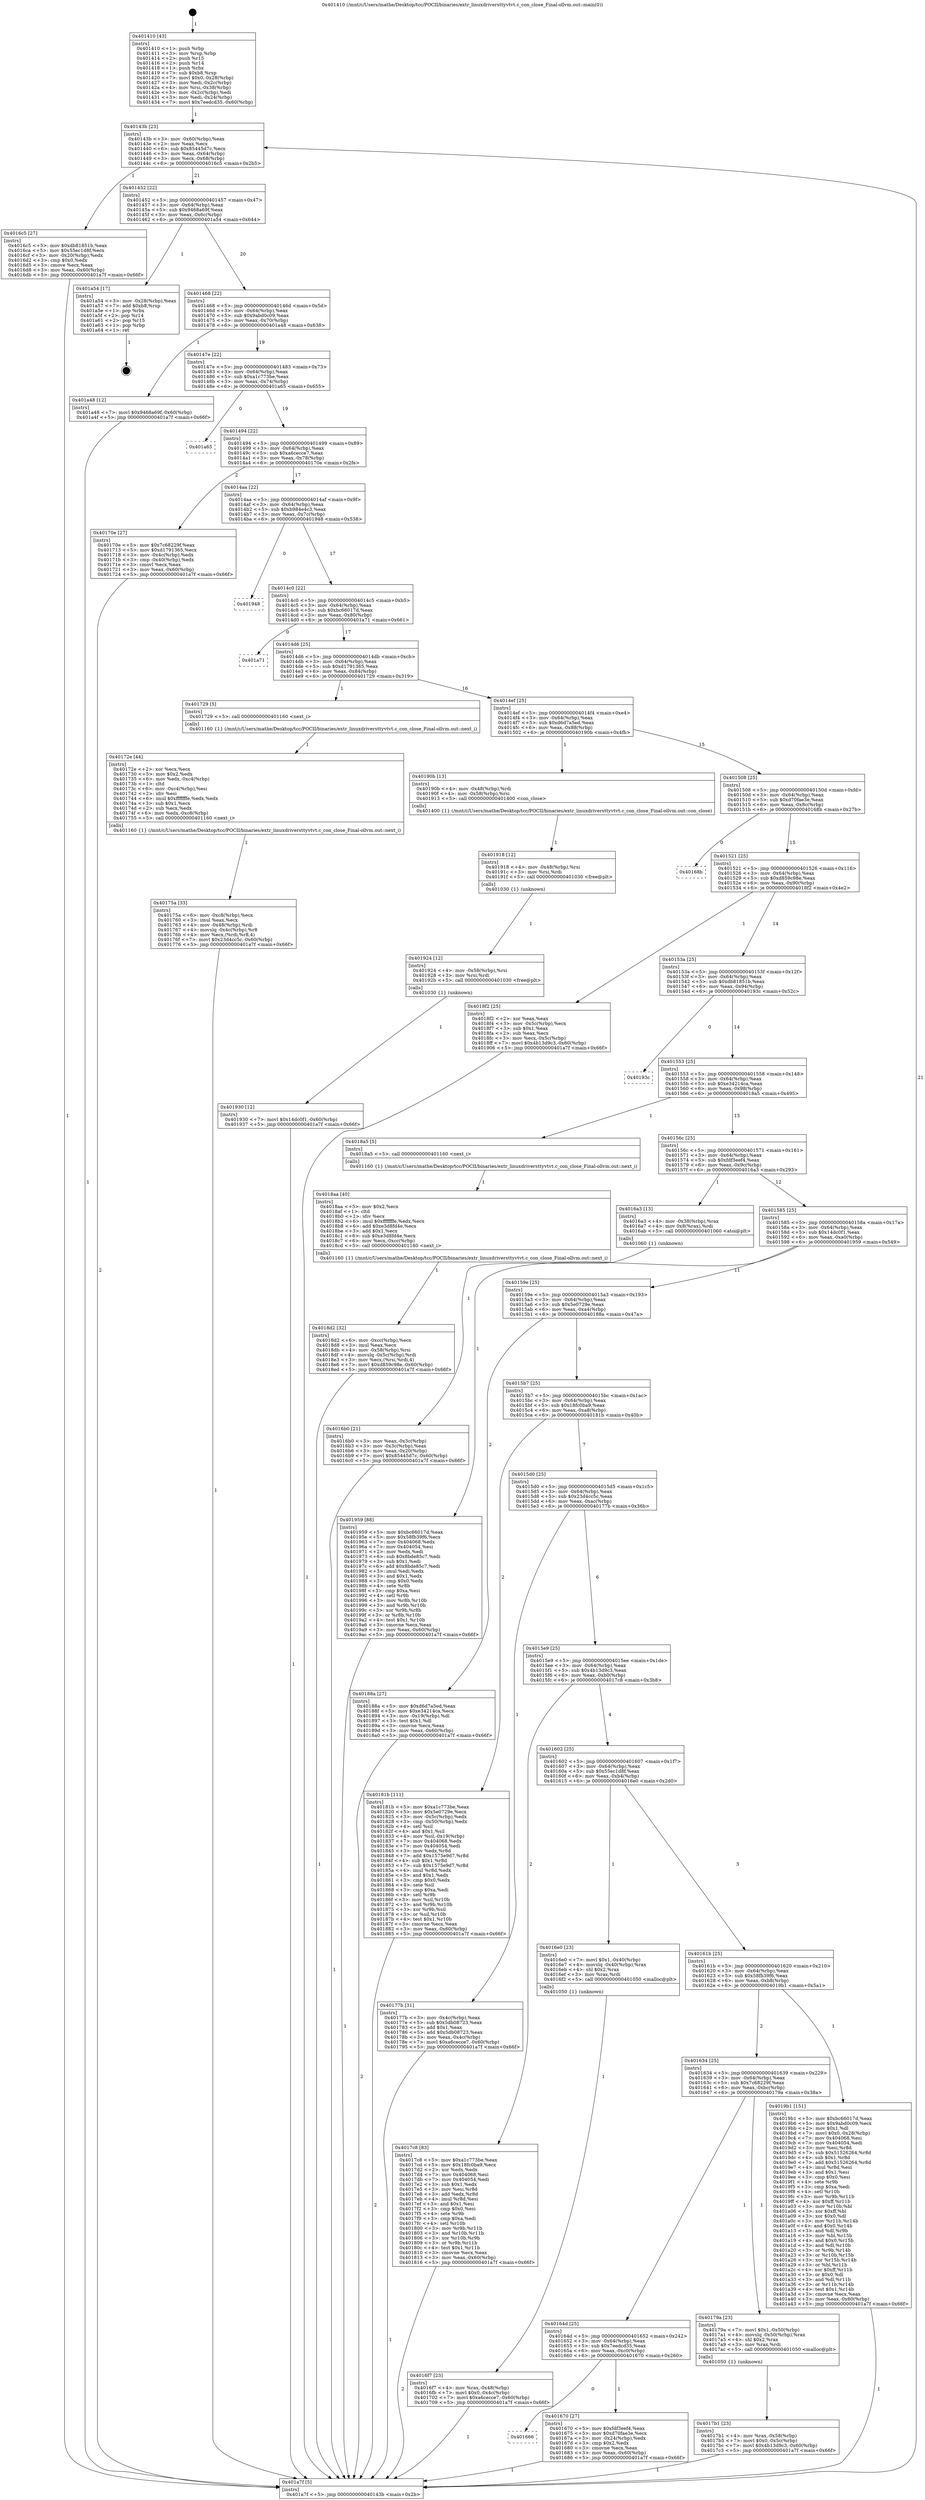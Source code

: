digraph "0x401410" {
  label = "0x401410 (/mnt/c/Users/mathe/Desktop/tcc/POCII/binaries/extr_linuxdriversttyvtvt.c_con_close_Final-ollvm.out::main(0))"
  labelloc = "t"
  node[shape=record]

  Entry [label="",width=0.3,height=0.3,shape=circle,fillcolor=black,style=filled]
  "0x40143b" [label="{
     0x40143b [23]\l
     | [instrs]\l
     &nbsp;&nbsp;0x40143b \<+3\>: mov -0x60(%rbp),%eax\l
     &nbsp;&nbsp;0x40143e \<+2\>: mov %eax,%ecx\l
     &nbsp;&nbsp;0x401440 \<+6\>: sub $0x85445d7c,%ecx\l
     &nbsp;&nbsp;0x401446 \<+3\>: mov %eax,-0x64(%rbp)\l
     &nbsp;&nbsp;0x401449 \<+3\>: mov %ecx,-0x68(%rbp)\l
     &nbsp;&nbsp;0x40144c \<+6\>: je 00000000004016c5 \<main+0x2b5\>\l
  }"]
  "0x4016c5" [label="{
     0x4016c5 [27]\l
     | [instrs]\l
     &nbsp;&nbsp;0x4016c5 \<+5\>: mov $0xdb81851b,%eax\l
     &nbsp;&nbsp;0x4016ca \<+5\>: mov $0x55ec1d8f,%ecx\l
     &nbsp;&nbsp;0x4016cf \<+3\>: mov -0x20(%rbp),%edx\l
     &nbsp;&nbsp;0x4016d2 \<+3\>: cmp $0x0,%edx\l
     &nbsp;&nbsp;0x4016d5 \<+3\>: cmove %ecx,%eax\l
     &nbsp;&nbsp;0x4016d8 \<+3\>: mov %eax,-0x60(%rbp)\l
     &nbsp;&nbsp;0x4016db \<+5\>: jmp 0000000000401a7f \<main+0x66f\>\l
  }"]
  "0x401452" [label="{
     0x401452 [22]\l
     | [instrs]\l
     &nbsp;&nbsp;0x401452 \<+5\>: jmp 0000000000401457 \<main+0x47\>\l
     &nbsp;&nbsp;0x401457 \<+3\>: mov -0x64(%rbp),%eax\l
     &nbsp;&nbsp;0x40145a \<+5\>: sub $0x9468a69f,%eax\l
     &nbsp;&nbsp;0x40145f \<+3\>: mov %eax,-0x6c(%rbp)\l
     &nbsp;&nbsp;0x401462 \<+6\>: je 0000000000401a54 \<main+0x644\>\l
  }"]
  Exit [label="",width=0.3,height=0.3,shape=circle,fillcolor=black,style=filled,peripheries=2]
  "0x401a54" [label="{
     0x401a54 [17]\l
     | [instrs]\l
     &nbsp;&nbsp;0x401a54 \<+3\>: mov -0x28(%rbp),%eax\l
     &nbsp;&nbsp;0x401a57 \<+7\>: add $0xb8,%rsp\l
     &nbsp;&nbsp;0x401a5e \<+1\>: pop %rbx\l
     &nbsp;&nbsp;0x401a5f \<+2\>: pop %r14\l
     &nbsp;&nbsp;0x401a61 \<+2\>: pop %r15\l
     &nbsp;&nbsp;0x401a63 \<+1\>: pop %rbp\l
     &nbsp;&nbsp;0x401a64 \<+1\>: ret\l
  }"]
  "0x401468" [label="{
     0x401468 [22]\l
     | [instrs]\l
     &nbsp;&nbsp;0x401468 \<+5\>: jmp 000000000040146d \<main+0x5d\>\l
     &nbsp;&nbsp;0x40146d \<+3\>: mov -0x64(%rbp),%eax\l
     &nbsp;&nbsp;0x401470 \<+5\>: sub $0x9abd0c09,%eax\l
     &nbsp;&nbsp;0x401475 \<+3\>: mov %eax,-0x70(%rbp)\l
     &nbsp;&nbsp;0x401478 \<+6\>: je 0000000000401a48 \<main+0x638\>\l
  }"]
  "0x401930" [label="{
     0x401930 [12]\l
     | [instrs]\l
     &nbsp;&nbsp;0x401930 \<+7\>: movl $0x14dc0f1,-0x60(%rbp)\l
     &nbsp;&nbsp;0x401937 \<+5\>: jmp 0000000000401a7f \<main+0x66f\>\l
  }"]
  "0x401a48" [label="{
     0x401a48 [12]\l
     | [instrs]\l
     &nbsp;&nbsp;0x401a48 \<+7\>: movl $0x9468a69f,-0x60(%rbp)\l
     &nbsp;&nbsp;0x401a4f \<+5\>: jmp 0000000000401a7f \<main+0x66f\>\l
  }"]
  "0x40147e" [label="{
     0x40147e [22]\l
     | [instrs]\l
     &nbsp;&nbsp;0x40147e \<+5\>: jmp 0000000000401483 \<main+0x73\>\l
     &nbsp;&nbsp;0x401483 \<+3\>: mov -0x64(%rbp),%eax\l
     &nbsp;&nbsp;0x401486 \<+5\>: sub $0xa1c773be,%eax\l
     &nbsp;&nbsp;0x40148b \<+3\>: mov %eax,-0x74(%rbp)\l
     &nbsp;&nbsp;0x40148e \<+6\>: je 0000000000401a65 \<main+0x655\>\l
  }"]
  "0x401924" [label="{
     0x401924 [12]\l
     | [instrs]\l
     &nbsp;&nbsp;0x401924 \<+4\>: mov -0x58(%rbp),%rsi\l
     &nbsp;&nbsp;0x401928 \<+3\>: mov %rsi,%rdi\l
     &nbsp;&nbsp;0x40192b \<+5\>: call 0000000000401030 \<free@plt\>\l
     | [calls]\l
     &nbsp;&nbsp;0x401030 \{1\} (unknown)\l
  }"]
  "0x401a65" [label="{
     0x401a65\l
  }", style=dashed]
  "0x401494" [label="{
     0x401494 [22]\l
     | [instrs]\l
     &nbsp;&nbsp;0x401494 \<+5\>: jmp 0000000000401499 \<main+0x89\>\l
     &nbsp;&nbsp;0x401499 \<+3\>: mov -0x64(%rbp),%eax\l
     &nbsp;&nbsp;0x40149c \<+5\>: sub $0xa6cecce7,%eax\l
     &nbsp;&nbsp;0x4014a1 \<+3\>: mov %eax,-0x78(%rbp)\l
     &nbsp;&nbsp;0x4014a4 \<+6\>: je 000000000040170e \<main+0x2fe\>\l
  }"]
  "0x401918" [label="{
     0x401918 [12]\l
     | [instrs]\l
     &nbsp;&nbsp;0x401918 \<+4\>: mov -0x48(%rbp),%rsi\l
     &nbsp;&nbsp;0x40191c \<+3\>: mov %rsi,%rdi\l
     &nbsp;&nbsp;0x40191f \<+5\>: call 0000000000401030 \<free@plt\>\l
     | [calls]\l
     &nbsp;&nbsp;0x401030 \{1\} (unknown)\l
  }"]
  "0x40170e" [label="{
     0x40170e [27]\l
     | [instrs]\l
     &nbsp;&nbsp;0x40170e \<+5\>: mov $0x7c68229f,%eax\l
     &nbsp;&nbsp;0x401713 \<+5\>: mov $0xd1791365,%ecx\l
     &nbsp;&nbsp;0x401718 \<+3\>: mov -0x4c(%rbp),%edx\l
     &nbsp;&nbsp;0x40171b \<+3\>: cmp -0x40(%rbp),%edx\l
     &nbsp;&nbsp;0x40171e \<+3\>: cmovl %ecx,%eax\l
     &nbsp;&nbsp;0x401721 \<+3\>: mov %eax,-0x60(%rbp)\l
     &nbsp;&nbsp;0x401724 \<+5\>: jmp 0000000000401a7f \<main+0x66f\>\l
  }"]
  "0x4014aa" [label="{
     0x4014aa [22]\l
     | [instrs]\l
     &nbsp;&nbsp;0x4014aa \<+5\>: jmp 00000000004014af \<main+0x9f\>\l
     &nbsp;&nbsp;0x4014af \<+3\>: mov -0x64(%rbp),%eax\l
     &nbsp;&nbsp;0x4014b2 \<+5\>: sub $0xb984e4c3,%eax\l
     &nbsp;&nbsp;0x4014b7 \<+3\>: mov %eax,-0x7c(%rbp)\l
     &nbsp;&nbsp;0x4014ba \<+6\>: je 0000000000401948 \<main+0x538\>\l
  }"]
  "0x4018d2" [label="{
     0x4018d2 [32]\l
     | [instrs]\l
     &nbsp;&nbsp;0x4018d2 \<+6\>: mov -0xcc(%rbp),%ecx\l
     &nbsp;&nbsp;0x4018d8 \<+3\>: imul %eax,%ecx\l
     &nbsp;&nbsp;0x4018db \<+4\>: mov -0x58(%rbp),%rsi\l
     &nbsp;&nbsp;0x4018df \<+4\>: movslq -0x5c(%rbp),%rdi\l
     &nbsp;&nbsp;0x4018e3 \<+3\>: mov %ecx,(%rsi,%rdi,4)\l
     &nbsp;&nbsp;0x4018e6 \<+7\>: movl $0xd859c98e,-0x60(%rbp)\l
     &nbsp;&nbsp;0x4018ed \<+5\>: jmp 0000000000401a7f \<main+0x66f\>\l
  }"]
  "0x401948" [label="{
     0x401948\l
  }", style=dashed]
  "0x4014c0" [label="{
     0x4014c0 [22]\l
     | [instrs]\l
     &nbsp;&nbsp;0x4014c0 \<+5\>: jmp 00000000004014c5 \<main+0xb5\>\l
     &nbsp;&nbsp;0x4014c5 \<+3\>: mov -0x64(%rbp),%eax\l
     &nbsp;&nbsp;0x4014c8 \<+5\>: sub $0xbc66017d,%eax\l
     &nbsp;&nbsp;0x4014cd \<+3\>: mov %eax,-0x80(%rbp)\l
     &nbsp;&nbsp;0x4014d0 \<+6\>: je 0000000000401a71 \<main+0x661\>\l
  }"]
  "0x4018aa" [label="{
     0x4018aa [40]\l
     | [instrs]\l
     &nbsp;&nbsp;0x4018aa \<+5\>: mov $0x2,%ecx\l
     &nbsp;&nbsp;0x4018af \<+1\>: cltd\l
     &nbsp;&nbsp;0x4018b0 \<+2\>: idiv %ecx\l
     &nbsp;&nbsp;0x4018b2 \<+6\>: imul $0xfffffffe,%edx,%ecx\l
     &nbsp;&nbsp;0x4018b8 \<+6\>: add $0xe3d8fd4e,%ecx\l
     &nbsp;&nbsp;0x4018be \<+3\>: add $0x1,%ecx\l
     &nbsp;&nbsp;0x4018c1 \<+6\>: sub $0xe3d8fd4e,%ecx\l
     &nbsp;&nbsp;0x4018c7 \<+6\>: mov %ecx,-0xcc(%rbp)\l
     &nbsp;&nbsp;0x4018cd \<+5\>: call 0000000000401160 \<next_i\>\l
     | [calls]\l
     &nbsp;&nbsp;0x401160 \{1\} (/mnt/c/Users/mathe/Desktop/tcc/POCII/binaries/extr_linuxdriversttyvtvt.c_con_close_Final-ollvm.out::next_i)\l
  }"]
  "0x401a71" [label="{
     0x401a71\l
  }", style=dashed]
  "0x4014d6" [label="{
     0x4014d6 [25]\l
     | [instrs]\l
     &nbsp;&nbsp;0x4014d6 \<+5\>: jmp 00000000004014db \<main+0xcb\>\l
     &nbsp;&nbsp;0x4014db \<+3\>: mov -0x64(%rbp),%eax\l
     &nbsp;&nbsp;0x4014de \<+5\>: sub $0xd1791365,%eax\l
     &nbsp;&nbsp;0x4014e3 \<+6\>: mov %eax,-0x84(%rbp)\l
     &nbsp;&nbsp;0x4014e9 \<+6\>: je 0000000000401729 \<main+0x319\>\l
  }"]
  "0x4017b1" [label="{
     0x4017b1 [23]\l
     | [instrs]\l
     &nbsp;&nbsp;0x4017b1 \<+4\>: mov %rax,-0x58(%rbp)\l
     &nbsp;&nbsp;0x4017b5 \<+7\>: movl $0x0,-0x5c(%rbp)\l
     &nbsp;&nbsp;0x4017bc \<+7\>: movl $0x4b13d9c3,-0x60(%rbp)\l
     &nbsp;&nbsp;0x4017c3 \<+5\>: jmp 0000000000401a7f \<main+0x66f\>\l
  }"]
  "0x401729" [label="{
     0x401729 [5]\l
     | [instrs]\l
     &nbsp;&nbsp;0x401729 \<+5\>: call 0000000000401160 \<next_i\>\l
     | [calls]\l
     &nbsp;&nbsp;0x401160 \{1\} (/mnt/c/Users/mathe/Desktop/tcc/POCII/binaries/extr_linuxdriversttyvtvt.c_con_close_Final-ollvm.out::next_i)\l
  }"]
  "0x4014ef" [label="{
     0x4014ef [25]\l
     | [instrs]\l
     &nbsp;&nbsp;0x4014ef \<+5\>: jmp 00000000004014f4 \<main+0xe4\>\l
     &nbsp;&nbsp;0x4014f4 \<+3\>: mov -0x64(%rbp),%eax\l
     &nbsp;&nbsp;0x4014f7 \<+5\>: sub $0xd6d7a5ed,%eax\l
     &nbsp;&nbsp;0x4014fc \<+6\>: mov %eax,-0x88(%rbp)\l
     &nbsp;&nbsp;0x401502 \<+6\>: je 000000000040190b \<main+0x4fb\>\l
  }"]
  "0x40175a" [label="{
     0x40175a [33]\l
     | [instrs]\l
     &nbsp;&nbsp;0x40175a \<+6\>: mov -0xc8(%rbp),%ecx\l
     &nbsp;&nbsp;0x401760 \<+3\>: imul %eax,%ecx\l
     &nbsp;&nbsp;0x401763 \<+4\>: mov -0x48(%rbp),%rdi\l
     &nbsp;&nbsp;0x401767 \<+4\>: movslq -0x4c(%rbp),%r8\l
     &nbsp;&nbsp;0x40176b \<+4\>: mov %ecx,(%rdi,%r8,4)\l
     &nbsp;&nbsp;0x40176f \<+7\>: movl $0x23d4cc5c,-0x60(%rbp)\l
     &nbsp;&nbsp;0x401776 \<+5\>: jmp 0000000000401a7f \<main+0x66f\>\l
  }"]
  "0x40190b" [label="{
     0x40190b [13]\l
     | [instrs]\l
     &nbsp;&nbsp;0x40190b \<+4\>: mov -0x48(%rbp),%rdi\l
     &nbsp;&nbsp;0x40190f \<+4\>: mov -0x58(%rbp),%rsi\l
     &nbsp;&nbsp;0x401913 \<+5\>: call 0000000000401400 \<con_close\>\l
     | [calls]\l
     &nbsp;&nbsp;0x401400 \{1\} (/mnt/c/Users/mathe/Desktop/tcc/POCII/binaries/extr_linuxdriversttyvtvt.c_con_close_Final-ollvm.out::con_close)\l
  }"]
  "0x401508" [label="{
     0x401508 [25]\l
     | [instrs]\l
     &nbsp;&nbsp;0x401508 \<+5\>: jmp 000000000040150d \<main+0xfd\>\l
     &nbsp;&nbsp;0x40150d \<+3\>: mov -0x64(%rbp),%eax\l
     &nbsp;&nbsp;0x401510 \<+5\>: sub $0xd70fae3e,%eax\l
     &nbsp;&nbsp;0x401515 \<+6\>: mov %eax,-0x8c(%rbp)\l
     &nbsp;&nbsp;0x40151b \<+6\>: je 000000000040168b \<main+0x27b\>\l
  }"]
  "0x40172e" [label="{
     0x40172e [44]\l
     | [instrs]\l
     &nbsp;&nbsp;0x40172e \<+2\>: xor %ecx,%ecx\l
     &nbsp;&nbsp;0x401730 \<+5\>: mov $0x2,%edx\l
     &nbsp;&nbsp;0x401735 \<+6\>: mov %edx,-0xc4(%rbp)\l
     &nbsp;&nbsp;0x40173b \<+1\>: cltd\l
     &nbsp;&nbsp;0x40173c \<+6\>: mov -0xc4(%rbp),%esi\l
     &nbsp;&nbsp;0x401742 \<+2\>: idiv %esi\l
     &nbsp;&nbsp;0x401744 \<+6\>: imul $0xfffffffe,%edx,%edx\l
     &nbsp;&nbsp;0x40174a \<+3\>: sub $0x1,%ecx\l
     &nbsp;&nbsp;0x40174d \<+2\>: sub %ecx,%edx\l
     &nbsp;&nbsp;0x40174f \<+6\>: mov %edx,-0xc8(%rbp)\l
     &nbsp;&nbsp;0x401755 \<+5\>: call 0000000000401160 \<next_i\>\l
     | [calls]\l
     &nbsp;&nbsp;0x401160 \{1\} (/mnt/c/Users/mathe/Desktop/tcc/POCII/binaries/extr_linuxdriversttyvtvt.c_con_close_Final-ollvm.out::next_i)\l
  }"]
  "0x40168b" [label="{
     0x40168b\l
  }", style=dashed]
  "0x401521" [label="{
     0x401521 [25]\l
     | [instrs]\l
     &nbsp;&nbsp;0x401521 \<+5\>: jmp 0000000000401526 \<main+0x116\>\l
     &nbsp;&nbsp;0x401526 \<+3\>: mov -0x64(%rbp),%eax\l
     &nbsp;&nbsp;0x401529 \<+5\>: sub $0xd859c98e,%eax\l
     &nbsp;&nbsp;0x40152e \<+6\>: mov %eax,-0x90(%rbp)\l
     &nbsp;&nbsp;0x401534 \<+6\>: je 00000000004018f2 \<main+0x4e2\>\l
  }"]
  "0x4016f7" [label="{
     0x4016f7 [23]\l
     | [instrs]\l
     &nbsp;&nbsp;0x4016f7 \<+4\>: mov %rax,-0x48(%rbp)\l
     &nbsp;&nbsp;0x4016fb \<+7\>: movl $0x0,-0x4c(%rbp)\l
     &nbsp;&nbsp;0x401702 \<+7\>: movl $0xa6cecce7,-0x60(%rbp)\l
     &nbsp;&nbsp;0x401709 \<+5\>: jmp 0000000000401a7f \<main+0x66f\>\l
  }"]
  "0x4018f2" [label="{
     0x4018f2 [25]\l
     | [instrs]\l
     &nbsp;&nbsp;0x4018f2 \<+2\>: xor %eax,%eax\l
     &nbsp;&nbsp;0x4018f4 \<+3\>: mov -0x5c(%rbp),%ecx\l
     &nbsp;&nbsp;0x4018f7 \<+3\>: sub $0x1,%eax\l
     &nbsp;&nbsp;0x4018fa \<+2\>: sub %eax,%ecx\l
     &nbsp;&nbsp;0x4018fc \<+3\>: mov %ecx,-0x5c(%rbp)\l
     &nbsp;&nbsp;0x4018ff \<+7\>: movl $0x4b13d9c3,-0x60(%rbp)\l
     &nbsp;&nbsp;0x401906 \<+5\>: jmp 0000000000401a7f \<main+0x66f\>\l
  }"]
  "0x40153a" [label="{
     0x40153a [25]\l
     | [instrs]\l
     &nbsp;&nbsp;0x40153a \<+5\>: jmp 000000000040153f \<main+0x12f\>\l
     &nbsp;&nbsp;0x40153f \<+3\>: mov -0x64(%rbp),%eax\l
     &nbsp;&nbsp;0x401542 \<+5\>: sub $0xdb81851b,%eax\l
     &nbsp;&nbsp;0x401547 \<+6\>: mov %eax,-0x94(%rbp)\l
     &nbsp;&nbsp;0x40154d \<+6\>: je 000000000040193c \<main+0x52c\>\l
  }"]
  "0x4016b0" [label="{
     0x4016b0 [21]\l
     | [instrs]\l
     &nbsp;&nbsp;0x4016b0 \<+3\>: mov %eax,-0x3c(%rbp)\l
     &nbsp;&nbsp;0x4016b3 \<+3\>: mov -0x3c(%rbp),%eax\l
     &nbsp;&nbsp;0x4016b6 \<+3\>: mov %eax,-0x20(%rbp)\l
     &nbsp;&nbsp;0x4016b9 \<+7\>: movl $0x85445d7c,-0x60(%rbp)\l
     &nbsp;&nbsp;0x4016c0 \<+5\>: jmp 0000000000401a7f \<main+0x66f\>\l
  }"]
  "0x40193c" [label="{
     0x40193c\l
  }", style=dashed]
  "0x401553" [label="{
     0x401553 [25]\l
     | [instrs]\l
     &nbsp;&nbsp;0x401553 \<+5\>: jmp 0000000000401558 \<main+0x148\>\l
     &nbsp;&nbsp;0x401558 \<+3\>: mov -0x64(%rbp),%eax\l
     &nbsp;&nbsp;0x40155b \<+5\>: sub $0xe34214ca,%eax\l
     &nbsp;&nbsp;0x401560 \<+6\>: mov %eax,-0x98(%rbp)\l
     &nbsp;&nbsp;0x401566 \<+6\>: je 00000000004018a5 \<main+0x495\>\l
  }"]
  "0x401410" [label="{
     0x401410 [43]\l
     | [instrs]\l
     &nbsp;&nbsp;0x401410 \<+1\>: push %rbp\l
     &nbsp;&nbsp;0x401411 \<+3\>: mov %rsp,%rbp\l
     &nbsp;&nbsp;0x401414 \<+2\>: push %r15\l
     &nbsp;&nbsp;0x401416 \<+2\>: push %r14\l
     &nbsp;&nbsp;0x401418 \<+1\>: push %rbx\l
     &nbsp;&nbsp;0x401419 \<+7\>: sub $0xb8,%rsp\l
     &nbsp;&nbsp;0x401420 \<+7\>: movl $0x0,-0x28(%rbp)\l
     &nbsp;&nbsp;0x401427 \<+3\>: mov %edi,-0x2c(%rbp)\l
     &nbsp;&nbsp;0x40142a \<+4\>: mov %rsi,-0x38(%rbp)\l
     &nbsp;&nbsp;0x40142e \<+3\>: mov -0x2c(%rbp),%edi\l
     &nbsp;&nbsp;0x401431 \<+3\>: mov %edi,-0x24(%rbp)\l
     &nbsp;&nbsp;0x401434 \<+7\>: movl $0x7eedcd35,-0x60(%rbp)\l
  }"]
  "0x4018a5" [label="{
     0x4018a5 [5]\l
     | [instrs]\l
     &nbsp;&nbsp;0x4018a5 \<+5\>: call 0000000000401160 \<next_i\>\l
     | [calls]\l
     &nbsp;&nbsp;0x401160 \{1\} (/mnt/c/Users/mathe/Desktop/tcc/POCII/binaries/extr_linuxdriversttyvtvt.c_con_close_Final-ollvm.out::next_i)\l
  }"]
  "0x40156c" [label="{
     0x40156c [25]\l
     | [instrs]\l
     &nbsp;&nbsp;0x40156c \<+5\>: jmp 0000000000401571 \<main+0x161\>\l
     &nbsp;&nbsp;0x401571 \<+3\>: mov -0x64(%rbp),%eax\l
     &nbsp;&nbsp;0x401574 \<+5\>: sub $0xfdf3eef4,%eax\l
     &nbsp;&nbsp;0x401579 \<+6\>: mov %eax,-0x9c(%rbp)\l
     &nbsp;&nbsp;0x40157f \<+6\>: je 00000000004016a3 \<main+0x293\>\l
  }"]
  "0x401a7f" [label="{
     0x401a7f [5]\l
     | [instrs]\l
     &nbsp;&nbsp;0x401a7f \<+5\>: jmp 000000000040143b \<main+0x2b\>\l
  }"]
  "0x4016a3" [label="{
     0x4016a3 [13]\l
     | [instrs]\l
     &nbsp;&nbsp;0x4016a3 \<+4\>: mov -0x38(%rbp),%rax\l
     &nbsp;&nbsp;0x4016a7 \<+4\>: mov 0x8(%rax),%rdi\l
     &nbsp;&nbsp;0x4016ab \<+5\>: call 0000000000401060 \<atoi@plt\>\l
     | [calls]\l
     &nbsp;&nbsp;0x401060 \{1\} (unknown)\l
  }"]
  "0x401585" [label="{
     0x401585 [25]\l
     | [instrs]\l
     &nbsp;&nbsp;0x401585 \<+5\>: jmp 000000000040158a \<main+0x17a\>\l
     &nbsp;&nbsp;0x40158a \<+3\>: mov -0x64(%rbp),%eax\l
     &nbsp;&nbsp;0x40158d \<+5\>: sub $0x14dc0f1,%eax\l
     &nbsp;&nbsp;0x401592 \<+6\>: mov %eax,-0xa0(%rbp)\l
     &nbsp;&nbsp;0x401598 \<+6\>: je 0000000000401959 \<main+0x549\>\l
  }"]
  "0x401666" [label="{
     0x401666\l
  }", style=dashed]
  "0x401959" [label="{
     0x401959 [88]\l
     | [instrs]\l
     &nbsp;&nbsp;0x401959 \<+5\>: mov $0xbc66017d,%eax\l
     &nbsp;&nbsp;0x40195e \<+5\>: mov $0x58fb39f6,%ecx\l
     &nbsp;&nbsp;0x401963 \<+7\>: mov 0x404068,%edx\l
     &nbsp;&nbsp;0x40196a \<+7\>: mov 0x404054,%esi\l
     &nbsp;&nbsp;0x401971 \<+2\>: mov %edx,%edi\l
     &nbsp;&nbsp;0x401973 \<+6\>: sub $0x8bde85c7,%edi\l
     &nbsp;&nbsp;0x401979 \<+3\>: sub $0x1,%edi\l
     &nbsp;&nbsp;0x40197c \<+6\>: add $0x8bde85c7,%edi\l
     &nbsp;&nbsp;0x401982 \<+3\>: imul %edi,%edx\l
     &nbsp;&nbsp;0x401985 \<+3\>: and $0x1,%edx\l
     &nbsp;&nbsp;0x401988 \<+3\>: cmp $0x0,%edx\l
     &nbsp;&nbsp;0x40198b \<+4\>: sete %r8b\l
     &nbsp;&nbsp;0x40198f \<+3\>: cmp $0xa,%esi\l
     &nbsp;&nbsp;0x401992 \<+4\>: setl %r9b\l
     &nbsp;&nbsp;0x401996 \<+3\>: mov %r8b,%r10b\l
     &nbsp;&nbsp;0x401999 \<+3\>: and %r9b,%r10b\l
     &nbsp;&nbsp;0x40199c \<+3\>: xor %r9b,%r8b\l
     &nbsp;&nbsp;0x40199f \<+3\>: or %r8b,%r10b\l
     &nbsp;&nbsp;0x4019a2 \<+4\>: test $0x1,%r10b\l
     &nbsp;&nbsp;0x4019a6 \<+3\>: cmovne %ecx,%eax\l
     &nbsp;&nbsp;0x4019a9 \<+3\>: mov %eax,-0x60(%rbp)\l
     &nbsp;&nbsp;0x4019ac \<+5\>: jmp 0000000000401a7f \<main+0x66f\>\l
  }"]
  "0x40159e" [label="{
     0x40159e [25]\l
     | [instrs]\l
     &nbsp;&nbsp;0x40159e \<+5\>: jmp 00000000004015a3 \<main+0x193\>\l
     &nbsp;&nbsp;0x4015a3 \<+3\>: mov -0x64(%rbp),%eax\l
     &nbsp;&nbsp;0x4015a6 \<+5\>: sub $0x5e0729e,%eax\l
     &nbsp;&nbsp;0x4015ab \<+6\>: mov %eax,-0xa4(%rbp)\l
     &nbsp;&nbsp;0x4015b1 \<+6\>: je 000000000040188a \<main+0x47a\>\l
  }"]
  "0x401670" [label="{
     0x401670 [27]\l
     | [instrs]\l
     &nbsp;&nbsp;0x401670 \<+5\>: mov $0xfdf3eef4,%eax\l
     &nbsp;&nbsp;0x401675 \<+5\>: mov $0xd70fae3e,%ecx\l
     &nbsp;&nbsp;0x40167a \<+3\>: mov -0x24(%rbp),%edx\l
     &nbsp;&nbsp;0x40167d \<+3\>: cmp $0x2,%edx\l
     &nbsp;&nbsp;0x401680 \<+3\>: cmovne %ecx,%eax\l
     &nbsp;&nbsp;0x401683 \<+3\>: mov %eax,-0x60(%rbp)\l
     &nbsp;&nbsp;0x401686 \<+5\>: jmp 0000000000401a7f \<main+0x66f\>\l
  }"]
  "0x40188a" [label="{
     0x40188a [27]\l
     | [instrs]\l
     &nbsp;&nbsp;0x40188a \<+5\>: mov $0xd6d7a5ed,%eax\l
     &nbsp;&nbsp;0x40188f \<+5\>: mov $0xe34214ca,%ecx\l
     &nbsp;&nbsp;0x401894 \<+3\>: mov -0x19(%rbp),%dl\l
     &nbsp;&nbsp;0x401897 \<+3\>: test $0x1,%dl\l
     &nbsp;&nbsp;0x40189a \<+3\>: cmovne %ecx,%eax\l
     &nbsp;&nbsp;0x40189d \<+3\>: mov %eax,-0x60(%rbp)\l
     &nbsp;&nbsp;0x4018a0 \<+5\>: jmp 0000000000401a7f \<main+0x66f\>\l
  }"]
  "0x4015b7" [label="{
     0x4015b7 [25]\l
     | [instrs]\l
     &nbsp;&nbsp;0x4015b7 \<+5\>: jmp 00000000004015bc \<main+0x1ac\>\l
     &nbsp;&nbsp;0x4015bc \<+3\>: mov -0x64(%rbp),%eax\l
     &nbsp;&nbsp;0x4015bf \<+5\>: sub $0x18fc0ba9,%eax\l
     &nbsp;&nbsp;0x4015c4 \<+6\>: mov %eax,-0xa8(%rbp)\l
     &nbsp;&nbsp;0x4015ca \<+6\>: je 000000000040181b \<main+0x40b\>\l
  }"]
  "0x40164d" [label="{
     0x40164d [25]\l
     | [instrs]\l
     &nbsp;&nbsp;0x40164d \<+5\>: jmp 0000000000401652 \<main+0x242\>\l
     &nbsp;&nbsp;0x401652 \<+3\>: mov -0x64(%rbp),%eax\l
     &nbsp;&nbsp;0x401655 \<+5\>: sub $0x7eedcd35,%eax\l
     &nbsp;&nbsp;0x40165a \<+6\>: mov %eax,-0xc0(%rbp)\l
     &nbsp;&nbsp;0x401660 \<+6\>: je 0000000000401670 \<main+0x260\>\l
  }"]
  "0x40181b" [label="{
     0x40181b [111]\l
     | [instrs]\l
     &nbsp;&nbsp;0x40181b \<+5\>: mov $0xa1c773be,%eax\l
     &nbsp;&nbsp;0x401820 \<+5\>: mov $0x5e0729e,%ecx\l
     &nbsp;&nbsp;0x401825 \<+3\>: mov -0x5c(%rbp),%edx\l
     &nbsp;&nbsp;0x401828 \<+3\>: cmp -0x50(%rbp),%edx\l
     &nbsp;&nbsp;0x40182b \<+4\>: setl %sil\l
     &nbsp;&nbsp;0x40182f \<+4\>: and $0x1,%sil\l
     &nbsp;&nbsp;0x401833 \<+4\>: mov %sil,-0x19(%rbp)\l
     &nbsp;&nbsp;0x401837 \<+7\>: mov 0x404068,%edx\l
     &nbsp;&nbsp;0x40183e \<+7\>: mov 0x404054,%edi\l
     &nbsp;&nbsp;0x401845 \<+3\>: mov %edx,%r8d\l
     &nbsp;&nbsp;0x401848 \<+7\>: add $0x1575e9d7,%r8d\l
     &nbsp;&nbsp;0x40184f \<+4\>: sub $0x1,%r8d\l
     &nbsp;&nbsp;0x401853 \<+7\>: sub $0x1575e9d7,%r8d\l
     &nbsp;&nbsp;0x40185a \<+4\>: imul %r8d,%edx\l
     &nbsp;&nbsp;0x40185e \<+3\>: and $0x1,%edx\l
     &nbsp;&nbsp;0x401861 \<+3\>: cmp $0x0,%edx\l
     &nbsp;&nbsp;0x401864 \<+4\>: sete %sil\l
     &nbsp;&nbsp;0x401868 \<+3\>: cmp $0xa,%edi\l
     &nbsp;&nbsp;0x40186b \<+4\>: setl %r9b\l
     &nbsp;&nbsp;0x40186f \<+3\>: mov %sil,%r10b\l
     &nbsp;&nbsp;0x401872 \<+3\>: and %r9b,%r10b\l
     &nbsp;&nbsp;0x401875 \<+3\>: xor %r9b,%sil\l
     &nbsp;&nbsp;0x401878 \<+3\>: or %sil,%r10b\l
     &nbsp;&nbsp;0x40187b \<+4\>: test $0x1,%r10b\l
     &nbsp;&nbsp;0x40187f \<+3\>: cmovne %ecx,%eax\l
     &nbsp;&nbsp;0x401882 \<+3\>: mov %eax,-0x60(%rbp)\l
     &nbsp;&nbsp;0x401885 \<+5\>: jmp 0000000000401a7f \<main+0x66f\>\l
  }"]
  "0x4015d0" [label="{
     0x4015d0 [25]\l
     | [instrs]\l
     &nbsp;&nbsp;0x4015d0 \<+5\>: jmp 00000000004015d5 \<main+0x1c5\>\l
     &nbsp;&nbsp;0x4015d5 \<+3\>: mov -0x64(%rbp),%eax\l
     &nbsp;&nbsp;0x4015d8 \<+5\>: sub $0x23d4cc5c,%eax\l
     &nbsp;&nbsp;0x4015dd \<+6\>: mov %eax,-0xac(%rbp)\l
     &nbsp;&nbsp;0x4015e3 \<+6\>: je 000000000040177b \<main+0x36b\>\l
  }"]
  "0x40179a" [label="{
     0x40179a [23]\l
     | [instrs]\l
     &nbsp;&nbsp;0x40179a \<+7\>: movl $0x1,-0x50(%rbp)\l
     &nbsp;&nbsp;0x4017a1 \<+4\>: movslq -0x50(%rbp),%rax\l
     &nbsp;&nbsp;0x4017a5 \<+4\>: shl $0x2,%rax\l
     &nbsp;&nbsp;0x4017a9 \<+3\>: mov %rax,%rdi\l
     &nbsp;&nbsp;0x4017ac \<+5\>: call 0000000000401050 \<malloc@plt\>\l
     | [calls]\l
     &nbsp;&nbsp;0x401050 \{1\} (unknown)\l
  }"]
  "0x40177b" [label="{
     0x40177b [31]\l
     | [instrs]\l
     &nbsp;&nbsp;0x40177b \<+3\>: mov -0x4c(%rbp),%eax\l
     &nbsp;&nbsp;0x40177e \<+5\>: sub $0x5db08723,%eax\l
     &nbsp;&nbsp;0x401783 \<+3\>: add $0x1,%eax\l
     &nbsp;&nbsp;0x401786 \<+5\>: add $0x5db08723,%eax\l
     &nbsp;&nbsp;0x40178b \<+3\>: mov %eax,-0x4c(%rbp)\l
     &nbsp;&nbsp;0x40178e \<+7\>: movl $0xa6cecce7,-0x60(%rbp)\l
     &nbsp;&nbsp;0x401795 \<+5\>: jmp 0000000000401a7f \<main+0x66f\>\l
  }"]
  "0x4015e9" [label="{
     0x4015e9 [25]\l
     | [instrs]\l
     &nbsp;&nbsp;0x4015e9 \<+5\>: jmp 00000000004015ee \<main+0x1de\>\l
     &nbsp;&nbsp;0x4015ee \<+3\>: mov -0x64(%rbp),%eax\l
     &nbsp;&nbsp;0x4015f1 \<+5\>: sub $0x4b13d9c3,%eax\l
     &nbsp;&nbsp;0x4015f6 \<+6\>: mov %eax,-0xb0(%rbp)\l
     &nbsp;&nbsp;0x4015fc \<+6\>: je 00000000004017c8 \<main+0x3b8\>\l
  }"]
  "0x401634" [label="{
     0x401634 [25]\l
     | [instrs]\l
     &nbsp;&nbsp;0x401634 \<+5\>: jmp 0000000000401639 \<main+0x229\>\l
     &nbsp;&nbsp;0x401639 \<+3\>: mov -0x64(%rbp),%eax\l
     &nbsp;&nbsp;0x40163c \<+5\>: sub $0x7c68229f,%eax\l
     &nbsp;&nbsp;0x401641 \<+6\>: mov %eax,-0xbc(%rbp)\l
     &nbsp;&nbsp;0x401647 \<+6\>: je 000000000040179a \<main+0x38a\>\l
  }"]
  "0x4017c8" [label="{
     0x4017c8 [83]\l
     | [instrs]\l
     &nbsp;&nbsp;0x4017c8 \<+5\>: mov $0xa1c773be,%eax\l
     &nbsp;&nbsp;0x4017cd \<+5\>: mov $0x18fc0ba9,%ecx\l
     &nbsp;&nbsp;0x4017d2 \<+2\>: xor %edx,%edx\l
     &nbsp;&nbsp;0x4017d4 \<+7\>: mov 0x404068,%esi\l
     &nbsp;&nbsp;0x4017db \<+7\>: mov 0x404054,%edi\l
     &nbsp;&nbsp;0x4017e2 \<+3\>: sub $0x1,%edx\l
     &nbsp;&nbsp;0x4017e5 \<+3\>: mov %esi,%r8d\l
     &nbsp;&nbsp;0x4017e8 \<+3\>: add %edx,%r8d\l
     &nbsp;&nbsp;0x4017eb \<+4\>: imul %r8d,%esi\l
     &nbsp;&nbsp;0x4017ef \<+3\>: and $0x1,%esi\l
     &nbsp;&nbsp;0x4017f2 \<+3\>: cmp $0x0,%esi\l
     &nbsp;&nbsp;0x4017f5 \<+4\>: sete %r9b\l
     &nbsp;&nbsp;0x4017f9 \<+3\>: cmp $0xa,%edi\l
     &nbsp;&nbsp;0x4017fc \<+4\>: setl %r10b\l
     &nbsp;&nbsp;0x401800 \<+3\>: mov %r9b,%r11b\l
     &nbsp;&nbsp;0x401803 \<+3\>: and %r10b,%r11b\l
     &nbsp;&nbsp;0x401806 \<+3\>: xor %r10b,%r9b\l
     &nbsp;&nbsp;0x401809 \<+3\>: or %r9b,%r11b\l
     &nbsp;&nbsp;0x40180c \<+4\>: test $0x1,%r11b\l
     &nbsp;&nbsp;0x401810 \<+3\>: cmovne %ecx,%eax\l
     &nbsp;&nbsp;0x401813 \<+3\>: mov %eax,-0x60(%rbp)\l
     &nbsp;&nbsp;0x401816 \<+5\>: jmp 0000000000401a7f \<main+0x66f\>\l
  }"]
  "0x401602" [label="{
     0x401602 [25]\l
     | [instrs]\l
     &nbsp;&nbsp;0x401602 \<+5\>: jmp 0000000000401607 \<main+0x1f7\>\l
     &nbsp;&nbsp;0x401607 \<+3\>: mov -0x64(%rbp),%eax\l
     &nbsp;&nbsp;0x40160a \<+5\>: sub $0x55ec1d8f,%eax\l
     &nbsp;&nbsp;0x40160f \<+6\>: mov %eax,-0xb4(%rbp)\l
     &nbsp;&nbsp;0x401615 \<+6\>: je 00000000004016e0 \<main+0x2d0\>\l
  }"]
  "0x4019b1" [label="{
     0x4019b1 [151]\l
     | [instrs]\l
     &nbsp;&nbsp;0x4019b1 \<+5\>: mov $0xbc66017d,%eax\l
     &nbsp;&nbsp;0x4019b6 \<+5\>: mov $0x9abd0c09,%ecx\l
     &nbsp;&nbsp;0x4019bb \<+2\>: mov $0x1,%dl\l
     &nbsp;&nbsp;0x4019bd \<+7\>: movl $0x0,-0x28(%rbp)\l
     &nbsp;&nbsp;0x4019c4 \<+7\>: mov 0x404068,%esi\l
     &nbsp;&nbsp;0x4019cb \<+7\>: mov 0x404054,%edi\l
     &nbsp;&nbsp;0x4019d2 \<+3\>: mov %esi,%r8d\l
     &nbsp;&nbsp;0x4019d5 \<+7\>: sub $0x51526264,%r8d\l
     &nbsp;&nbsp;0x4019dc \<+4\>: sub $0x1,%r8d\l
     &nbsp;&nbsp;0x4019e0 \<+7\>: add $0x51526264,%r8d\l
     &nbsp;&nbsp;0x4019e7 \<+4\>: imul %r8d,%esi\l
     &nbsp;&nbsp;0x4019eb \<+3\>: and $0x1,%esi\l
     &nbsp;&nbsp;0x4019ee \<+3\>: cmp $0x0,%esi\l
     &nbsp;&nbsp;0x4019f1 \<+4\>: sete %r9b\l
     &nbsp;&nbsp;0x4019f5 \<+3\>: cmp $0xa,%edi\l
     &nbsp;&nbsp;0x4019f8 \<+4\>: setl %r10b\l
     &nbsp;&nbsp;0x4019fc \<+3\>: mov %r9b,%r11b\l
     &nbsp;&nbsp;0x4019ff \<+4\>: xor $0xff,%r11b\l
     &nbsp;&nbsp;0x401a03 \<+3\>: mov %r10b,%bl\l
     &nbsp;&nbsp;0x401a06 \<+3\>: xor $0xff,%bl\l
     &nbsp;&nbsp;0x401a09 \<+3\>: xor $0x0,%dl\l
     &nbsp;&nbsp;0x401a0c \<+3\>: mov %r11b,%r14b\l
     &nbsp;&nbsp;0x401a0f \<+4\>: and $0x0,%r14b\l
     &nbsp;&nbsp;0x401a13 \<+3\>: and %dl,%r9b\l
     &nbsp;&nbsp;0x401a16 \<+3\>: mov %bl,%r15b\l
     &nbsp;&nbsp;0x401a19 \<+4\>: and $0x0,%r15b\l
     &nbsp;&nbsp;0x401a1d \<+3\>: and %dl,%r10b\l
     &nbsp;&nbsp;0x401a20 \<+3\>: or %r9b,%r14b\l
     &nbsp;&nbsp;0x401a23 \<+3\>: or %r10b,%r15b\l
     &nbsp;&nbsp;0x401a26 \<+3\>: xor %r15b,%r14b\l
     &nbsp;&nbsp;0x401a29 \<+3\>: or %bl,%r11b\l
     &nbsp;&nbsp;0x401a2c \<+4\>: xor $0xff,%r11b\l
     &nbsp;&nbsp;0x401a30 \<+3\>: or $0x0,%dl\l
     &nbsp;&nbsp;0x401a33 \<+3\>: and %dl,%r11b\l
     &nbsp;&nbsp;0x401a36 \<+3\>: or %r11b,%r14b\l
     &nbsp;&nbsp;0x401a39 \<+4\>: test $0x1,%r14b\l
     &nbsp;&nbsp;0x401a3d \<+3\>: cmovne %ecx,%eax\l
     &nbsp;&nbsp;0x401a40 \<+3\>: mov %eax,-0x60(%rbp)\l
     &nbsp;&nbsp;0x401a43 \<+5\>: jmp 0000000000401a7f \<main+0x66f\>\l
  }"]
  "0x4016e0" [label="{
     0x4016e0 [23]\l
     | [instrs]\l
     &nbsp;&nbsp;0x4016e0 \<+7\>: movl $0x1,-0x40(%rbp)\l
     &nbsp;&nbsp;0x4016e7 \<+4\>: movslq -0x40(%rbp),%rax\l
     &nbsp;&nbsp;0x4016eb \<+4\>: shl $0x2,%rax\l
     &nbsp;&nbsp;0x4016ef \<+3\>: mov %rax,%rdi\l
     &nbsp;&nbsp;0x4016f2 \<+5\>: call 0000000000401050 \<malloc@plt\>\l
     | [calls]\l
     &nbsp;&nbsp;0x401050 \{1\} (unknown)\l
  }"]
  "0x40161b" [label="{
     0x40161b [25]\l
     | [instrs]\l
     &nbsp;&nbsp;0x40161b \<+5\>: jmp 0000000000401620 \<main+0x210\>\l
     &nbsp;&nbsp;0x401620 \<+3\>: mov -0x64(%rbp),%eax\l
     &nbsp;&nbsp;0x401623 \<+5\>: sub $0x58fb39f6,%eax\l
     &nbsp;&nbsp;0x401628 \<+6\>: mov %eax,-0xb8(%rbp)\l
     &nbsp;&nbsp;0x40162e \<+6\>: je 00000000004019b1 \<main+0x5a1\>\l
  }"]
  Entry -> "0x401410" [label=" 1"]
  "0x40143b" -> "0x4016c5" [label=" 1"]
  "0x40143b" -> "0x401452" [label=" 21"]
  "0x401a54" -> Exit [label=" 1"]
  "0x401452" -> "0x401a54" [label=" 1"]
  "0x401452" -> "0x401468" [label=" 20"]
  "0x401a48" -> "0x401a7f" [label=" 1"]
  "0x401468" -> "0x401a48" [label=" 1"]
  "0x401468" -> "0x40147e" [label=" 19"]
  "0x4019b1" -> "0x401a7f" [label=" 1"]
  "0x40147e" -> "0x401a65" [label=" 0"]
  "0x40147e" -> "0x401494" [label=" 19"]
  "0x401959" -> "0x401a7f" [label=" 1"]
  "0x401494" -> "0x40170e" [label=" 2"]
  "0x401494" -> "0x4014aa" [label=" 17"]
  "0x401930" -> "0x401a7f" [label=" 1"]
  "0x4014aa" -> "0x401948" [label=" 0"]
  "0x4014aa" -> "0x4014c0" [label=" 17"]
  "0x401924" -> "0x401930" [label=" 1"]
  "0x4014c0" -> "0x401a71" [label=" 0"]
  "0x4014c0" -> "0x4014d6" [label=" 17"]
  "0x401918" -> "0x401924" [label=" 1"]
  "0x4014d6" -> "0x401729" [label=" 1"]
  "0x4014d6" -> "0x4014ef" [label=" 16"]
  "0x40190b" -> "0x401918" [label=" 1"]
  "0x4014ef" -> "0x40190b" [label=" 1"]
  "0x4014ef" -> "0x401508" [label=" 15"]
  "0x4018f2" -> "0x401a7f" [label=" 1"]
  "0x401508" -> "0x40168b" [label=" 0"]
  "0x401508" -> "0x401521" [label=" 15"]
  "0x4018d2" -> "0x401a7f" [label=" 1"]
  "0x401521" -> "0x4018f2" [label=" 1"]
  "0x401521" -> "0x40153a" [label=" 14"]
  "0x4018aa" -> "0x4018d2" [label=" 1"]
  "0x40153a" -> "0x40193c" [label=" 0"]
  "0x40153a" -> "0x401553" [label=" 14"]
  "0x4018a5" -> "0x4018aa" [label=" 1"]
  "0x401553" -> "0x4018a5" [label=" 1"]
  "0x401553" -> "0x40156c" [label=" 13"]
  "0x40188a" -> "0x401a7f" [label=" 2"]
  "0x40156c" -> "0x4016a3" [label=" 1"]
  "0x40156c" -> "0x401585" [label=" 12"]
  "0x40181b" -> "0x401a7f" [label=" 2"]
  "0x401585" -> "0x401959" [label=" 1"]
  "0x401585" -> "0x40159e" [label=" 11"]
  "0x4017c8" -> "0x401a7f" [label=" 2"]
  "0x40159e" -> "0x40188a" [label=" 2"]
  "0x40159e" -> "0x4015b7" [label=" 9"]
  "0x4017b1" -> "0x401a7f" [label=" 1"]
  "0x4015b7" -> "0x40181b" [label=" 2"]
  "0x4015b7" -> "0x4015d0" [label=" 7"]
  "0x40177b" -> "0x401a7f" [label=" 1"]
  "0x4015d0" -> "0x40177b" [label=" 1"]
  "0x4015d0" -> "0x4015e9" [label=" 6"]
  "0x40175a" -> "0x401a7f" [label=" 1"]
  "0x4015e9" -> "0x4017c8" [label=" 2"]
  "0x4015e9" -> "0x401602" [label=" 4"]
  "0x401729" -> "0x40172e" [label=" 1"]
  "0x401602" -> "0x4016e0" [label=" 1"]
  "0x401602" -> "0x40161b" [label=" 3"]
  "0x40170e" -> "0x401a7f" [label=" 2"]
  "0x40161b" -> "0x4019b1" [label=" 1"]
  "0x40161b" -> "0x401634" [label=" 2"]
  "0x40172e" -> "0x40175a" [label=" 1"]
  "0x401634" -> "0x40179a" [label=" 1"]
  "0x401634" -> "0x40164d" [label=" 1"]
  "0x40179a" -> "0x4017b1" [label=" 1"]
  "0x40164d" -> "0x401670" [label=" 1"]
  "0x40164d" -> "0x401666" [label=" 0"]
  "0x401670" -> "0x401a7f" [label=" 1"]
  "0x401410" -> "0x40143b" [label=" 1"]
  "0x401a7f" -> "0x40143b" [label=" 21"]
  "0x4016a3" -> "0x4016b0" [label=" 1"]
  "0x4016b0" -> "0x401a7f" [label=" 1"]
  "0x4016c5" -> "0x401a7f" [label=" 1"]
  "0x4016e0" -> "0x4016f7" [label=" 1"]
  "0x4016f7" -> "0x401a7f" [label=" 1"]
}
